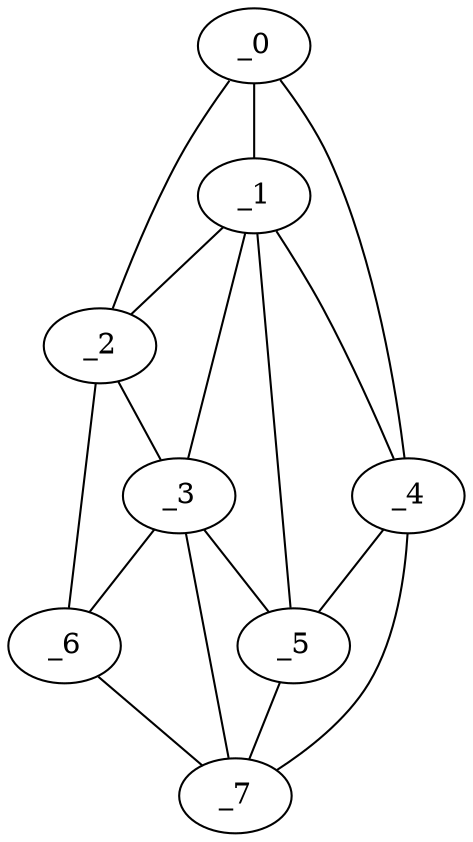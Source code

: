graph "obj56__30.gxl" {
	_0	 [x=36,
		y=33];
	_1	 [x=47,
		y=37];
	_0 -- _1	 [valence=2];
	_2	 [x=59,
		y=73];
	_0 -- _2	 [valence=1];
	_4	 [x=92,
		y=25];
	_0 -- _4	 [valence=1];
	_1 -- _2	 [valence=2];
	_3	 [x=78,
		y=73];
	_1 -- _3	 [valence=2];
	_1 -- _4	 [valence=2];
	_5	 [x=96,
		y=34];
	_1 -- _5	 [valence=1];
	_2 -- _3	 [valence=1];
	_6	 [x=99,
		y=88];
	_2 -- _6	 [valence=1];
	_3 -- _5	 [valence=2];
	_3 -- _6	 [valence=1];
	_7	 [x=123,
		y=68];
	_3 -- _7	 [valence=1];
	_4 -- _5	 [valence=1];
	_4 -- _7	 [valence=1];
	_5 -- _7	 [valence=2];
	_6 -- _7	 [valence=1];
}
